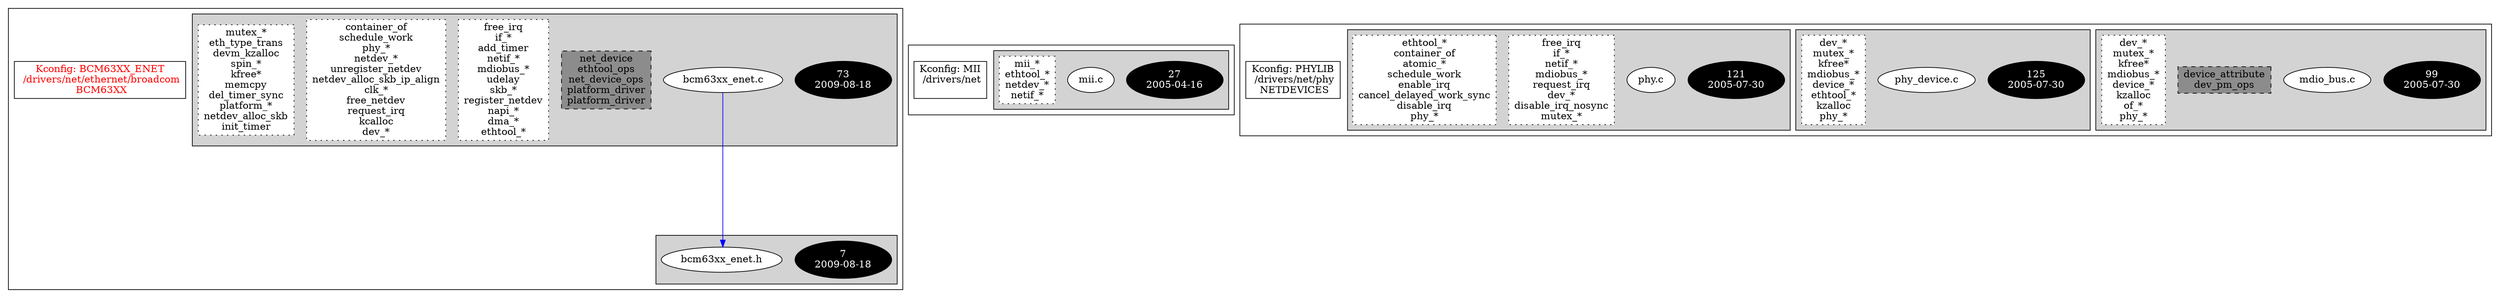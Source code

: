 digraph Driver {
	ranksep=2;
	splines=ortho;
	//Symbol: BCM63XX_ENET
	subgraph "cluster_BCM63XX_ENET"{
		subgraph "cluster_bcm63xx_enet.h" {
			style=filled
			"commit_bcm63xx_enet.h" [style=filled, fillcolor=black, fontcolor=white, label="7\n2009-08-18"];
			"bcm63xx_enet.h" [style=filled, fillcolor=white, fontcolor=black, label="bcm63xx_enet.h\n"];
		}
		subgraph "cluster_bcm63xx_enet.c" {
			style=filled
			"commit_bcm63xx_enet.c" [style=filled, fillcolor=black, fontcolor=white, label="73\n2009-08-18"];
			"bcm63xx_enet.c" [style=filled, fillcolor=white, fontcolor=black, label="bcm63xx_enet.c\n"];
			"structs-bcm63xx_enet.c" [style="filled,dashed" shape=box, fillcolor=grey55, fontcolor=black, label="net_device\nethtool_ops\nnet_device_ops\nplatform_driver\nplatform_driver\n"];
			"funccall3-bcm63xx_enet.c" [style="filled,dotted" shape=box, fillcolor=white, fontcolor=black, label="free_irq\nif_*\nadd_timer\nnetif_*\nmdiobus_*\nudelay\nskb_*\nregister_netdev\nnapi_*\ndma_*\nethtool_*\n"];
			"funccall2-bcm63xx_enet.c" [style="filled,dotted" shape=box, fillcolor=white, fontcolor=black, label="container_of\nschedule_work\nphy_*\nnetdev_*\nunregister_netdev\nnetdev_alloc_skb_ip_align\nclk_*\nfree_netdev\nrequest_irq\nkcalloc\ndev_*\n"];
			"funccall1-bcm63xx_enet.c" [style="filled,dotted" shape=box, fillcolor=white, fontcolor=black, label="mutex_*\neth_type_trans\ndevm_kzalloc\nspin_*\nkfree*\nmemcpy\ndel_timer_sync\nplatform_*\nnetdev_alloc_skb\ninit_timer\n"];
		}
		"K:BCM63XX_ENET" [label="Kconfig: BCM63XX_ENET\n /drivers/net/ethernet/broadcom\n  BCM63XX ", shape=box, fontcolor=red];
	}
	//Symbol: MII
	subgraph "cluster_MII"{
		subgraph "cluster_mii.c" {
			style=filled
			"commit_mii.c" [style=filled, fillcolor=black, fontcolor=white, label="27\n2005-04-16"];
			"mii.c" [style=filled, fillcolor=white, fontcolor=black, label="mii.c\n"];
			"funccall0-mii.c" [style="filled,dotted" shape=box, fillcolor=white, fontcolor=black, label="mii_*\nethtool_*\nnetdev_*\nnetif_*\n"];
		}
		"K:MII" [label="Kconfig: MII\n /drivers/net\n ", shape=box];
	}
	//Symbol: PHYLIB
	subgraph "cluster_PHYLIB"{
		subgraph "cluster_mdio_bus.c" {
			style=filled
			"commit_mdio_bus.c" [style=filled, fillcolor=black, fontcolor=white, label="99\n2005-07-30"];
			"mdio_bus.c" [style=filled, fillcolor=white, fontcolor=black, label="mdio_bus.c\n"];
			"structs-mdio_bus.c" [style="filled,dashed" shape=box, fillcolor=grey55, fontcolor=black, label="device_attribute\ndev_pm_ops\n"];
			"funccall0-mdio_bus.c" [style="filled,dotted" shape=box, fillcolor=white, fontcolor=black, label="dev_*\nmutex_*\nkfree*\nmdiobus_*\ndevice_*\nkzalloc\nof_*\nphy_*\n"];
		}
		subgraph "cluster_phy_device.c" {
			style=filled
			"commit_phy_device.c" [style=filled, fillcolor=black, fontcolor=white, label="125\n2005-07-30"];
			"phy_device.c" [style=filled, fillcolor=white, fontcolor=black, label="phy_device.c\n"];
			"funccall0-phy_device.c" [style="filled,dotted" shape=box, fillcolor=white, fontcolor=black, label="dev_*\nmutex_*\nkfree*\nmdiobus_*\ndevice_*\nethtool_*\nkzalloc\nphy_*\n"];
		}
		subgraph "cluster_phy.c" {
			style=filled
			"commit_phy.c" [style=filled, fillcolor=black, fontcolor=white, label="121\n2005-07-30"];
			"phy.c" [style=filled, fillcolor=white, fontcolor=black, label="phy.c\n"];
			"funccall2-phy.c" [style="filled,dotted" shape=box, fillcolor=white, fontcolor=black, label="free_irq\nif_*\nnetif_*\nmdiobus_*\nrequest_irq\ndev_*\ndisable_irq_nosync\nmutex_*\n"];
			"funccall1-phy.c" [style="filled,dotted" shape=box, fillcolor=white, fontcolor=black, label="ethtool_*\ncontainer_of\natomic_*\nschedule_work\nenable_irq\ncancel_delayed_work_sync\ndisable_irq\nphy_*\n"];
		}
		"K:PHYLIB" [label="Kconfig: PHYLIB\n /drivers/net/phy\n  NETDEVICES ", shape=box];
	}
"bcm63xx_enet.c" -> "bcm63xx_enet.h"[color=blue];
}
